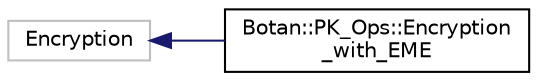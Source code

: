 digraph "Graphical Class Hierarchy"
{
  edge [fontname="Helvetica",fontsize="10",labelfontname="Helvetica",labelfontsize="10"];
  node [fontname="Helvetica",fontsize="10",shape=record];
  rankdir="LR";
  Node585 [label="Encryption",height=0.2,width=0.4,color="grey75", fillcolor="white", style="filled"];
  Node585 -> Node0 [dir="back",color="midnightblue",fontsize="10",style="solid",fontname="Helvetica"];
  Node0 [label="Botan::PK_Ops::Encryption\l_with_EME",height=0.2,width=0.4,color="black", fillcolor="white", style="filled",URL="$class_botan_1_1_p_k___ops_1_1_encryption__with___e_m_e.html"];
}
